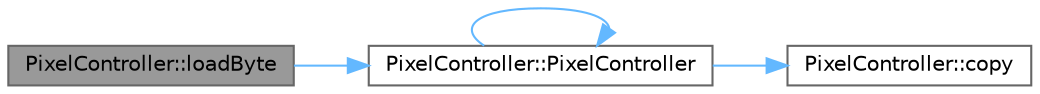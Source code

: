 digraph "PixelController::loadByte"
{
 // INTERACTIVE_SVG=YES
 // LATEX_PDF_SIZE
  bgcolor="transparent";
  edge [fontname=Helvetica,fontsize=10,labelfontname=Helvetica,labelfontsize=10];
  node [fontname=Helvetica,fontsize=10,shape=box,height=0.2,width=0.4];
  rankdir="LR";
  Node1 [id="Node000001",label="PixelController::loadByte",height=0.2,width=0.4,color="gray40", fillcolor="grey60", style="filled", fontcolor="black",tooltip="Read a byte of LED data for parallel output."];
  Node1 -> Node2 [id="edge1_Node000001_Node000002",color="steelblue1",style="solid",tooltip=" "];
  Node2 [id="Node000002",label="PixelController::PixelController",height=0.2,width=0.4,color="grey40", fillcolor="white", style="filled",URL="$d0/dee/struct_pixel_controller_ae44229e20fb4ba4473b057dcda87122e.html#ae44229e20fb4ba4473b057dcda87122e",tooltip="Copy constructor."];
  Node2 -> Node2 [id="edge2_Node000002_Node000002",color="steelblue1",style="solid",tooltip=" "];
  Node2 -> Node3 [id="edge3_Node000002_Node000003",color="steelblue1",style="solid",tooltip=" "];
  Node3 [id="Node000003",label="PixelController::copy",height=0.2,width=0.4,color="grey40", fillcolor="white", style="filled",URL="$d0/dee/struct_pixel_controller_af3310e3a869dfeafae981291b76b572d.html#af3310e3a869dfeafae981291b76b572d",tooltip=" "];
}
